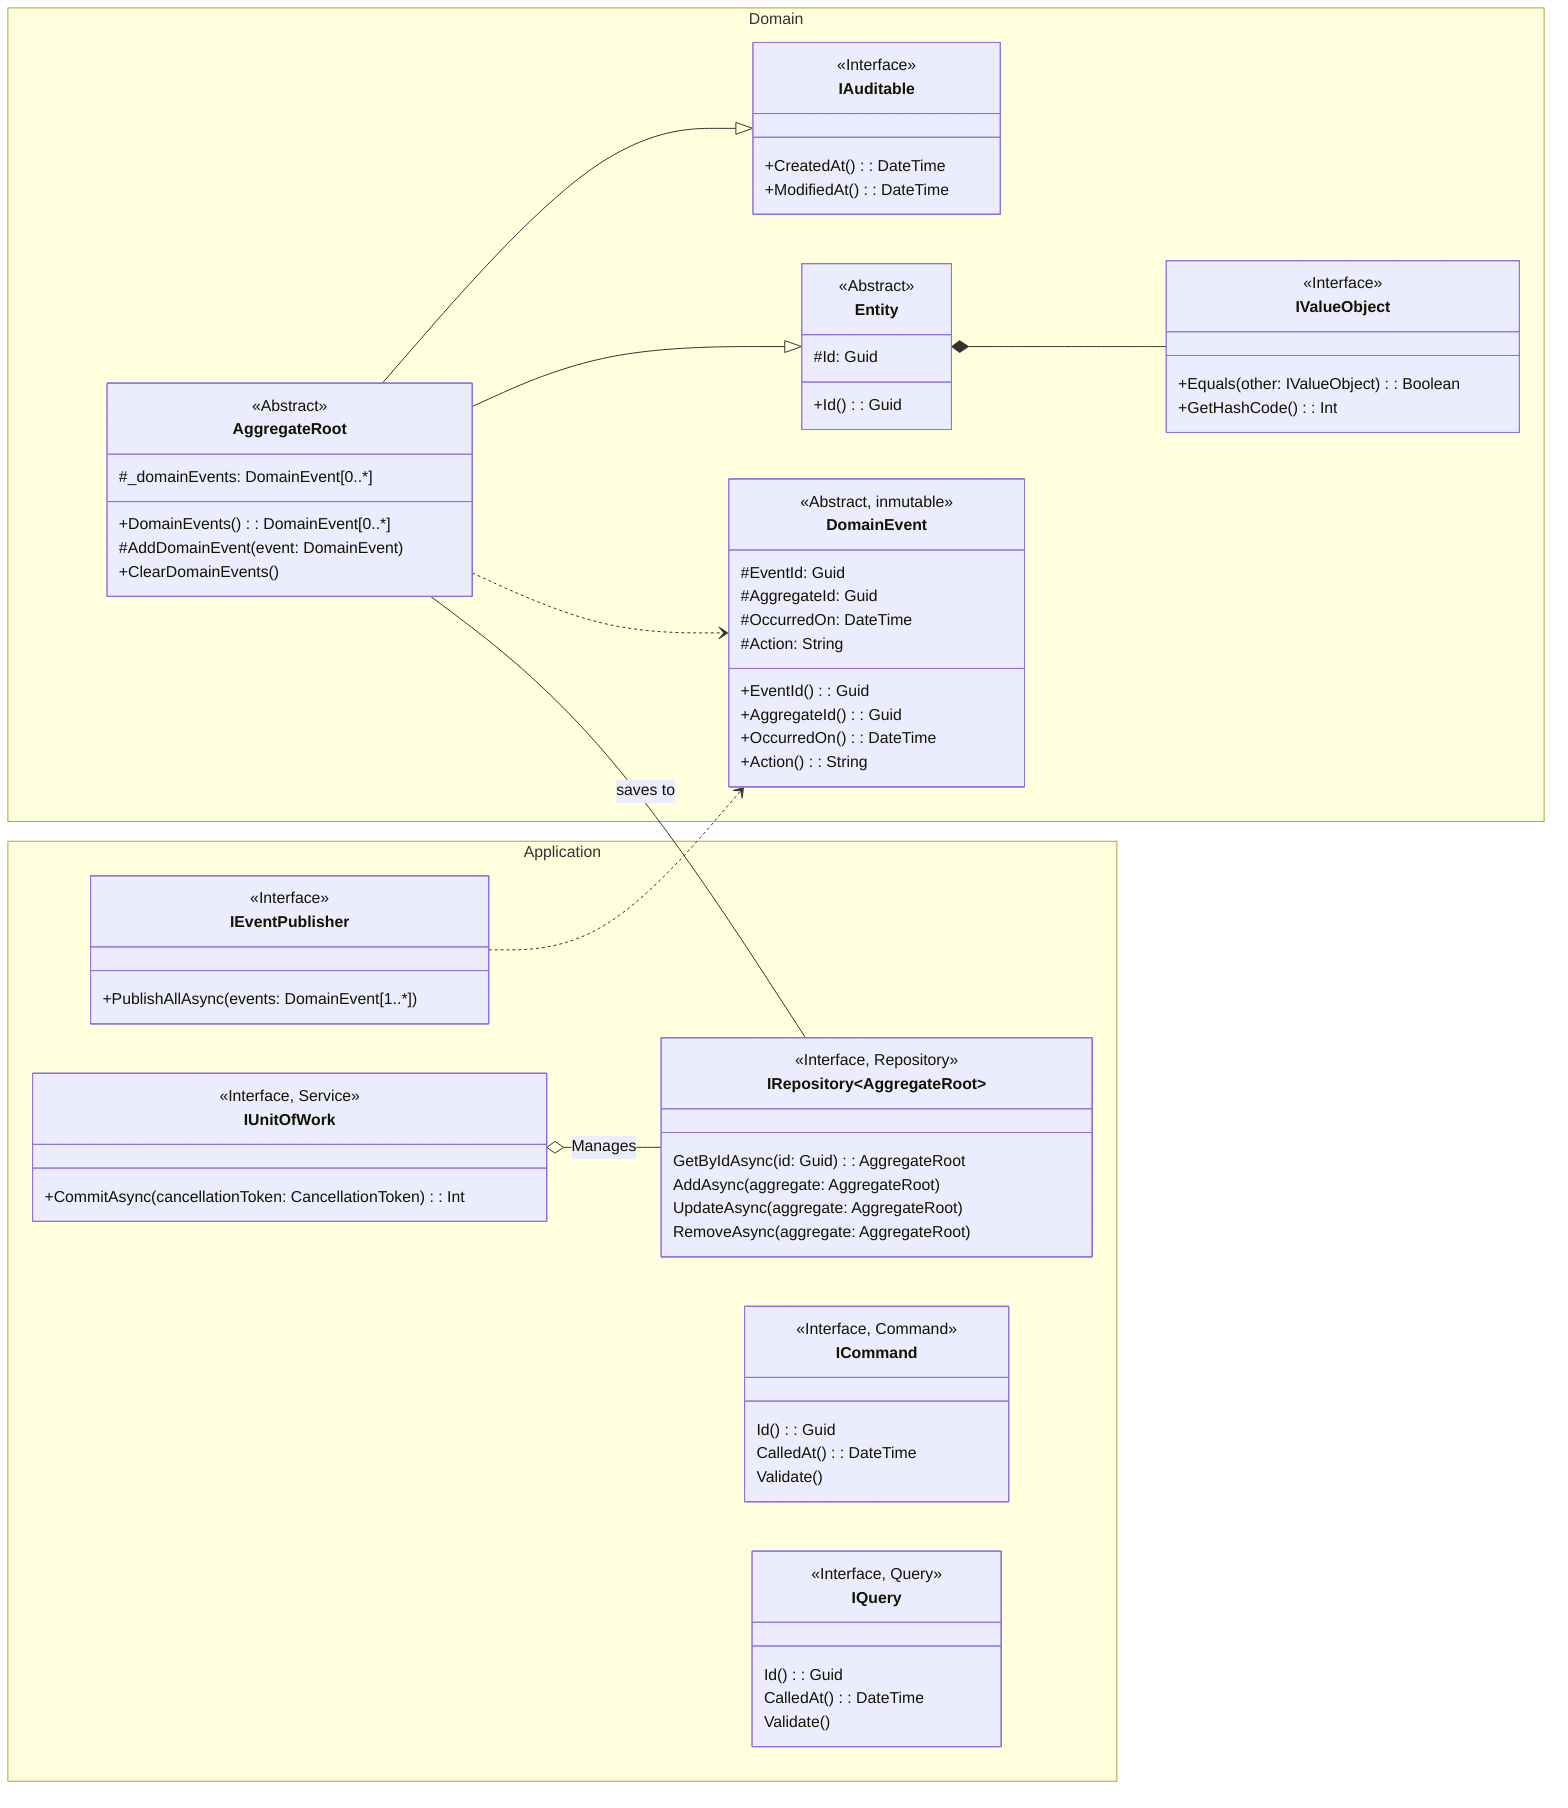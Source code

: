 classDiagram
    direction LR
    namespace Domain {
        class IValueObject
        class IAuditable
        class Entity
        class AggregateRoot
        class DomainEvent
    }
    namespace Application {
        class IEventPublisher
        class IRepository~AggregateRoot~
        class IUnitOfWork
        class ICommand
        class IQuery
    }
    class Entity {
        <<Abstract>>
        #Id: Guid
        +Id(): Guid
    }
    Entity *-- IValueObject

    class IAuditable {
        <<Interface>>
        +CreatedAt(): DateTime
        +ModifiedAt(): DateTime
    }

    class AggregateRoot {
        <<Abstract>>
        #_domainEvents: DomainEvent[0..*]
        +DomainEvents(): DomainEvent[0..*]
        #AddDomainEvent(event: DomainEvent)
        +ClearDomainEvents()
    }
    AggregateRoot --|> Entity
    AggregateRoot --|> IAuditable
    AggregateRoot ..> DomainEvent
    AggregateRoot -- IRepository~AggregateRoot~: saves to


    class IValueObject~IValueObject~ {
        <<Interface>>
        +Equals(other: IValueObject): Boolean
        +GetHashCode(): Int
    }

    class IEventPublisher {
        <<Interface>>
        +PublishAllAsync(events: DomainEvent[1..*])
    }
    IEventPublisher ..> DomainEvent

    class DomainEvent {
        <<Abstract, inmutable>>
        #EventId: Guid
        #AggregateId: Guid
        #OccurredOn: DateTime
        #Action: String
        +EventId(): Guid
        +AggregateId(): Guid
        +OccurredOn(): DateTime
        +Action(): String
    }

    class IRepository~AggregateRoot~ {
        <<Interface, Repository>>
        GetByIdAsync(id: Guid): AggregateRoot
        AddAsync(aggregate: AggregateRoot)
        UpdateAsync(aggregate: AggregateRoot)
        RemoveAsync(aggregate: AggregateRoot)
    }

    class IUnitOfWork {
        <<Interface, Service>>
        +CommitAsync(cancellationToken: CancellationToken): Int
    }
    IUnitOfWork o-- IRepository~AggregateRoot~: Manages

    class ICommand {
        <<Interface, Command>>
        Id(): Guid
        CalledAt(): DateTime
        Validate()
    }

    class IQuery~TResult~ {
        <<Interface, Query>>
        Id(): Guid
        CalledAt(): DateTime
        Validate()
    }